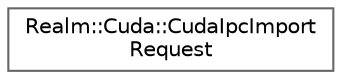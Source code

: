 digraph "Graphical Class Hierarchy"
{
 // LATEX_PDF_SIZE
  bgcolor="transparent";
  edge [fontname=Helvetica,fontsize=10,labelfontname=Helvetica,labelfontsize=10];
  node [fontname=Helvetica,fontsize=10,shape=box,height=0.2,width=0.4];
  rankdir="LR";
  Node0 [id="Node000000",label="Realm::Cuda::CudaIpcImport\lRequest",height=0.2,width=0.4,color="grey40", fillcolor="white", style="filled",URL="$structRealm_1_1Cuda_1_1CudaIpcImportRequest.html",tooltip=" "];
}
